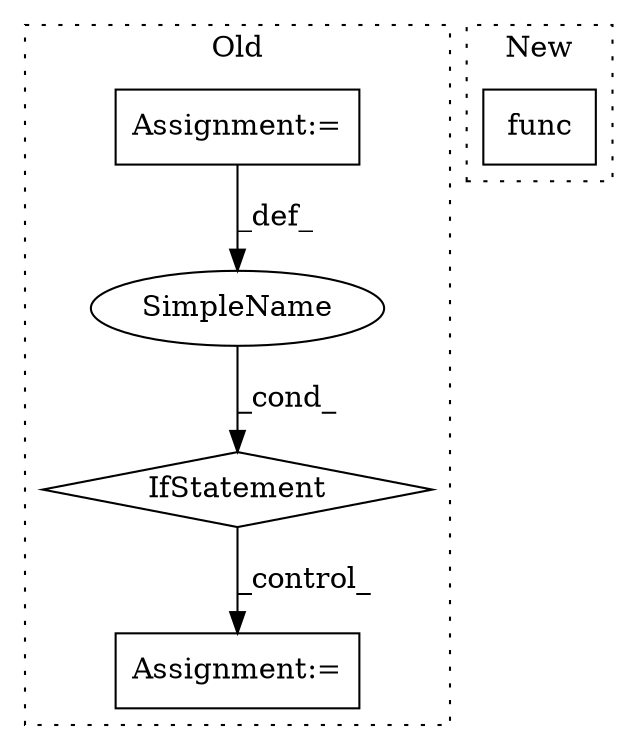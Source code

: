 digraph G {
subgraph cluster0 {
1 [label="IfStatement" a="25" s="8305,8350" l="8,2" shape="diamond"];
3 [label="Assignment:=" a="7" s="8442" l="1" shape="box"];
4 [label="SimpleName" a="42" s="" l="" shape="ellipse"];
5 [label="Assignment:=" a="7" s="8230" l="1" shape="box"];
label = "Old";
style="dotted";
}
subgraph cluster1 {
2 [label="func" a="32" s="10042,10050" l="5,1" shape="box"];
label = "New";
style="dotted";
}
1 -> 3 [label="_control_"];
4 -> 1 [label="_cond_"];
5 -> 4 [label="_def_"];
}